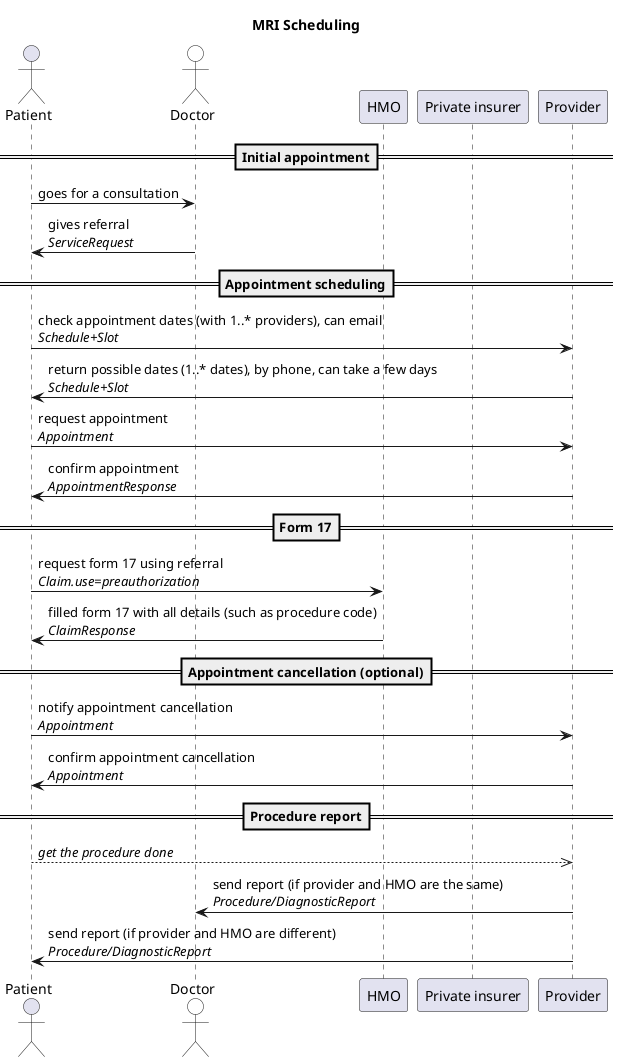 @startuml
'editable with https://planttext.com
'see documentation at https://plantuml.com/sequence-diagram

title "MRI Scheduling"

actor Patient
actor Doctor #white
participant HMO
participant "Private insurer"
participant Provider

== Initial appointment==
Patient -> Doctor: goes for a consultation
Doctor -> Patient: gives referral\n//ServiceRequest//

== Appointment scheduling==
Patient -> Provider: check appointment dates (with 1..* providers), can email\n//Schedule+Slot//
Provider -> Patient: return possible dates (1..* dates), by phone, can take a few days\n//Schedule+Slot//
Patient -> Provider: request appointment\n//Appointment//
Provider -> Patient: confirm appointment\n//AppointmentResponse//

== Form 17==
Patient -> HMO: request form 17 using referral\n//Claim.use=preauthorization//
HMO -> Patient: filled form 17 with all details (such as procedure code)\n//ClaimResponse//

== Appointment cancellation (optional)==
Patient -> Provider: notify appointment cancellation\n//Appointment//
Provider -> Patient: confirm appointment cancellation\n//Appointment//

== Procedure report==
Patient -->> Provider: //get the procedure done//
Provider -> Doctor: send report (if provider and HMO are the same)\n//Procedure/DiagnosticReport//
Provider -> Patient: send report (if provider and HMO are different)\n//Procedure/DiagnosticReport//

@enduml
